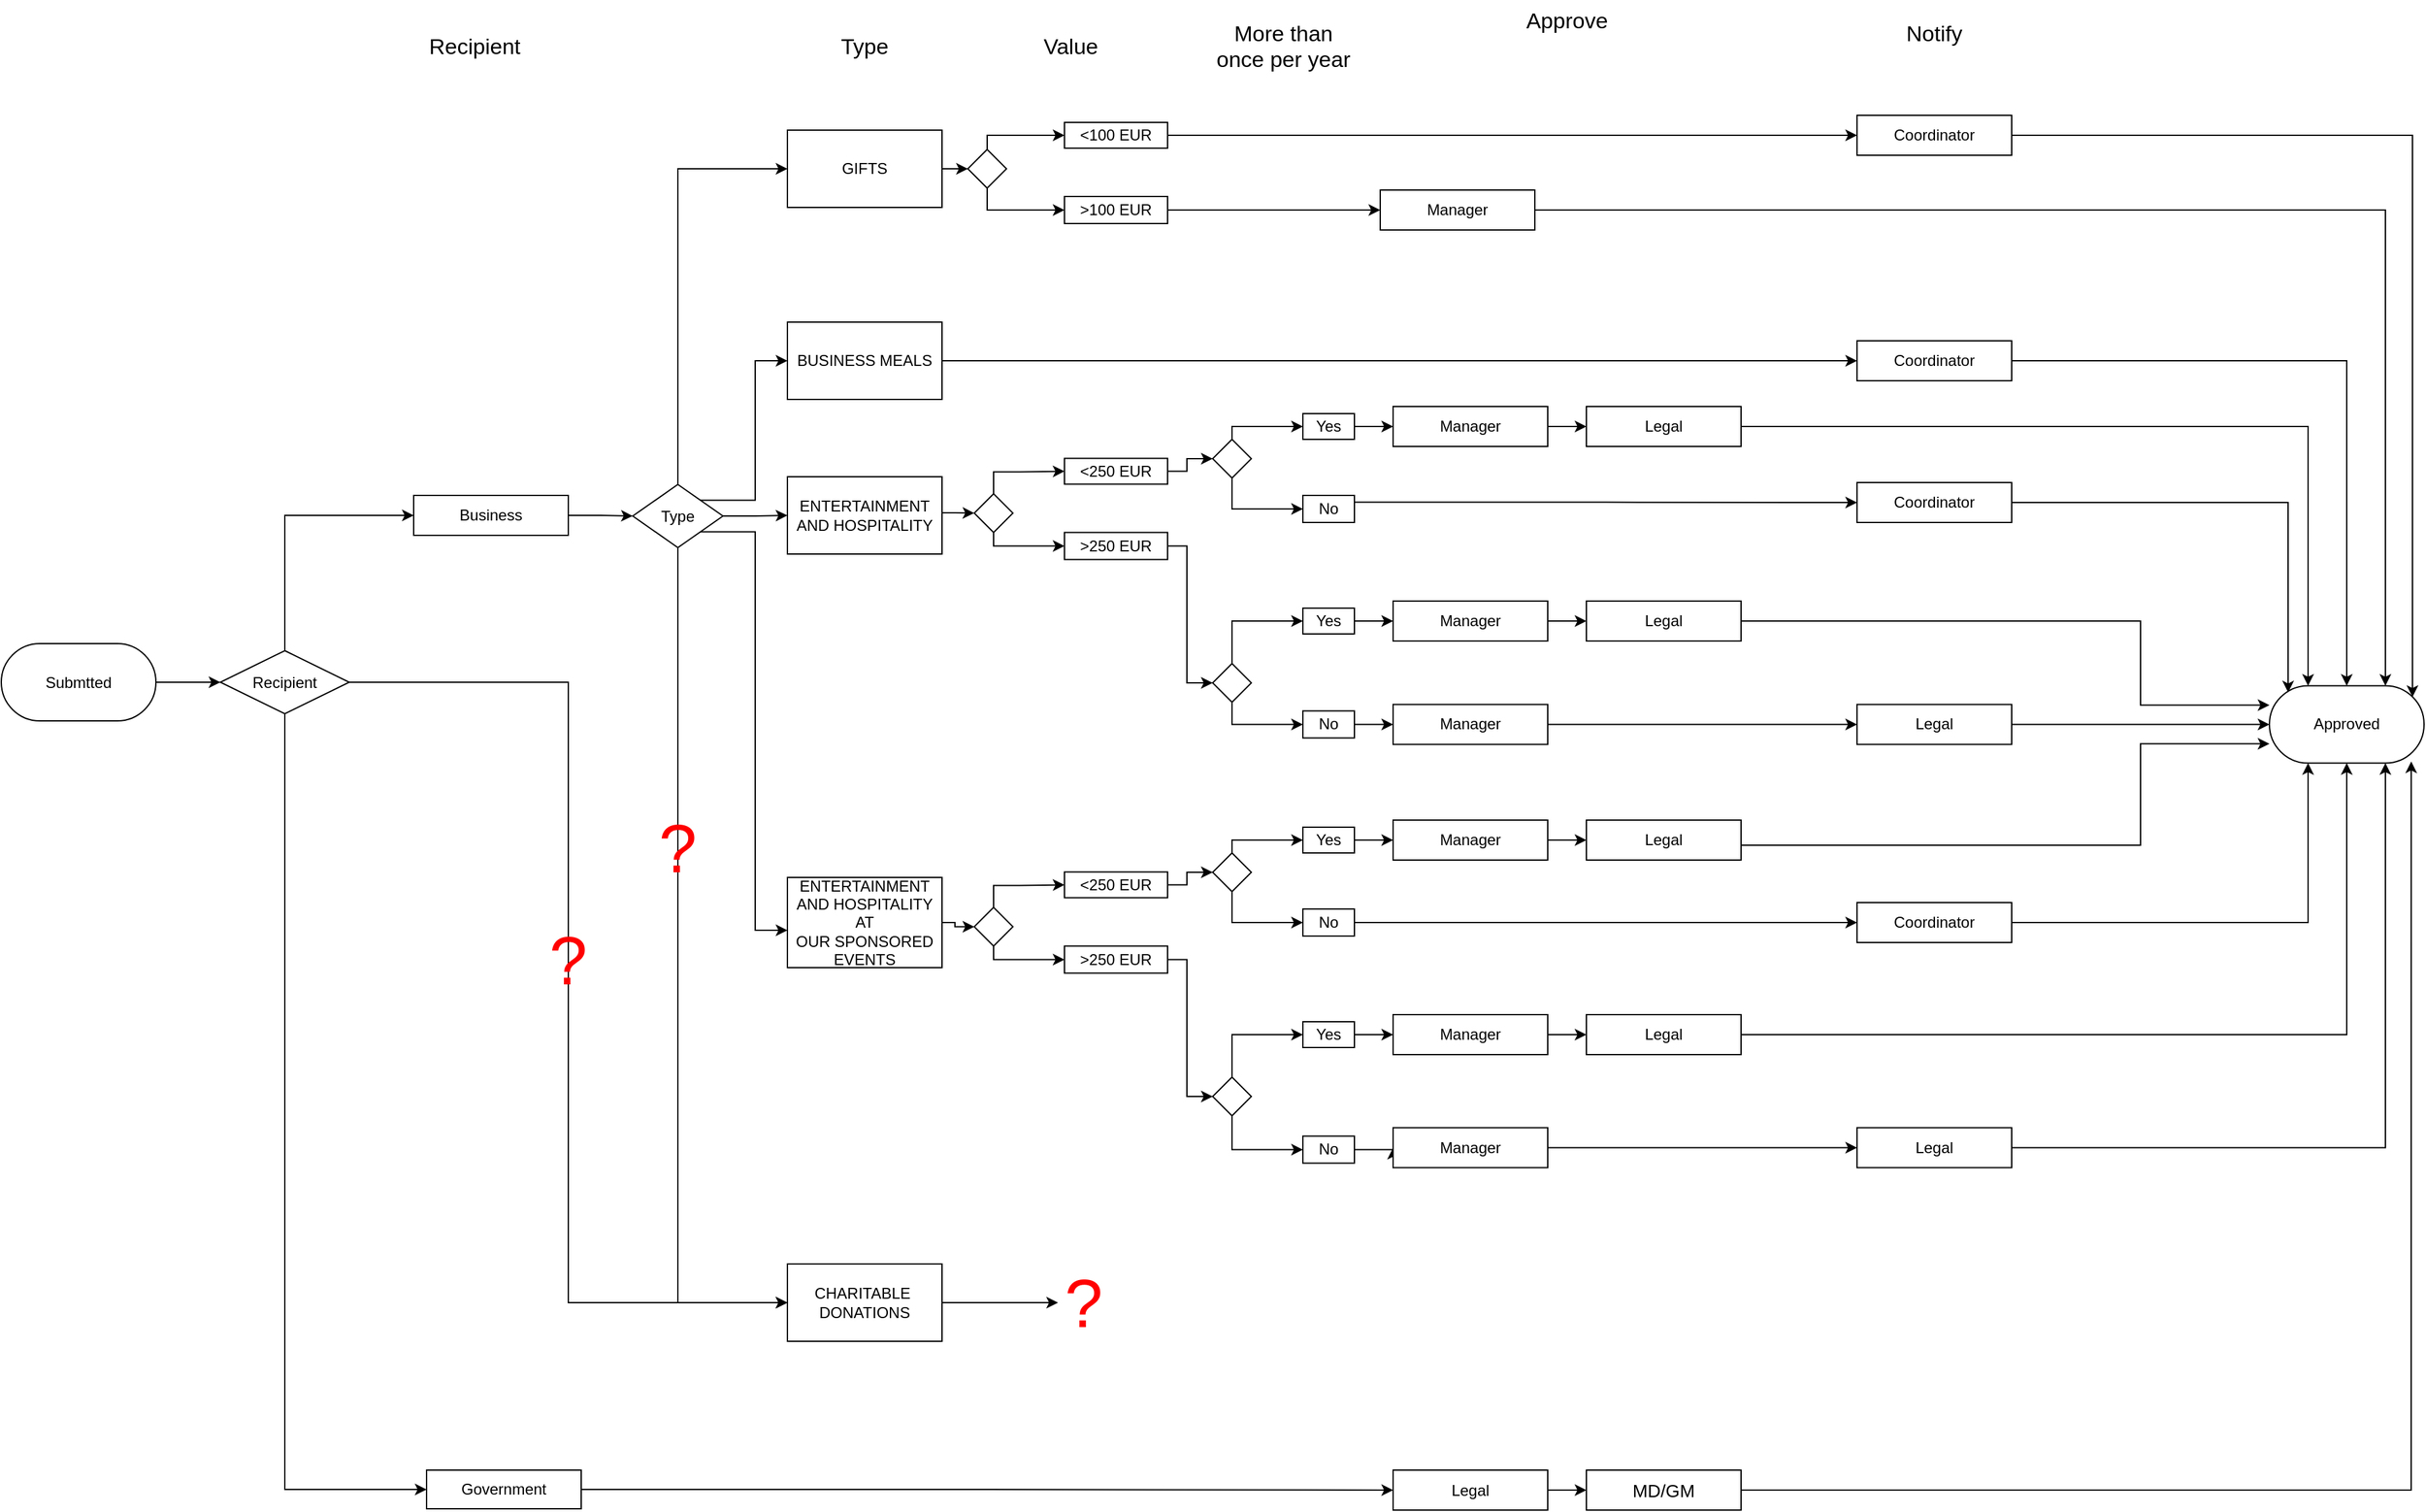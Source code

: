 <mxfile version="15.0.4" type="github">
  <diagram id="Gzh1vEXdIfz71GAEQ342" name="Page-1">
    <mxGraphModel dx="7076" dy="4024" grid="1" gridSize="10" guides="1" tooltips="1" connect="1" arrows="1" fold="1" page="1" pageScale="1" pageWidth="2336" pageHeight="1654" math="0" shadow="0">
      <root>
        <mxCell id="0" />
        <mxCell id="1" parent="0" />
        <mxCell id="9Nk0hv0ekXMGAtVD4ZqK-1" style="edgeStyle=orthogonalEdgeStyle;rounded=0;orthogonalLoop=1;jettySize=auto;html=1;exitX=1;exitY=0.5;exitDx=0;exitDy=0;fontSize=53;fontColor=#FF0000;" edge="1" parent="1" source="c1VsCLN2mkpz4TLPh9um-1" target="UjUhAZu07TOuGVpuegit-26">
          <mxGeometry relative="1" as="geometry" />
        </mxCell>
        <mxCell id="c1VsCLN2mkpz4TLPh9um-1" value="Submtted" style="rounded=1;whiteSpace=wrap;html=1;arcSize=50;" parent="1" vertex="1">
          <mxGeometry x="-2108" y="-913.5" width="120" height="60" as="geometry" />
        </mxCell>
        <mxCell id="UjUhAZu07TOuGVpuegit-44" style="edgeStyle=orthogonalEdgeStyle;rounded=0;orthogonalLoop=1;jettySize=auto;html=1;exitX=1;exitY=0.5;exitDx=0;exitDy=0;entryX=0;entryY=0.5;entryDx=0;entryDy=0;fontSize=17;" parent="1" source="c1VsCLN2mkpz4TLPh9um-2" target="UjUhAZu07TOuGVpuegit-1" edge="1">
          <mxGeometry relative="1" as="geometry" />
        </mxCell>
        <mxCell id="UjUhAZu07TOuGVpuegit-45" style="edgeStyle=orthogonalEdgeStyle;rounded=0;orthogonalLoop=1;jettySize=auto;html=1;exitX=0.5;exitY=0;exitDx=0;exitDy=0;entryX=0;entryY=0.5;entryDx=0;entryDy=0;fontSize=17;" parent="1" source="c1VsCLN2mkpz4TLPh9um-2" target="c1VsCLN2mkpz4TLPh9um-4" edge="1">
          <mxGeometry relative="1" as="geometry">
            <Array as="points">
              <mxPoint x="-1583" y="-1282" />
            </Array>
          </mxGeometry>
        </mxCell>
        <mxCell id="UjUhAZu07TOuGVpuegit-47" style="edgeStyle=orthogonalEdgeStyle;rounded=0;orthogonalLoop=1;jettySize=auto;html=1;exitX=1;exitY=0;exitDx=0;exitDy=0;entryX=0;entryY=0.5;entryDx=0;entryDy=0;fontSize=17;" parent="1" source="c1VsCLN2mkpz4TLPh9um-2" target="c1VsCLN2mkpz4TLPh9um-5" edge="1">
          <mxGeometry relative="1" as="geometry" />
        </mxCell>
        <mxCell id="UjUhAZu07TOuGVpuegit-48" style="edgeStyle=orthogonalEdgeStyle;rounded=0;orthogonalLoop=1;jettySize=auto;html=1;exitX=1;exitY=1;exitDx=0;exitDy=0;entryX=0;entryY=0.586;entryDx=0;entryDy=0;entryPerimeter=0;fontSize=17;" parent="1" source="c1VsCLN2mkpz4TLPh9um-2" target="UjUhAZu07TOuGVpuegit-2" edge="1">
          <mxGeometry relative="1" as="geometry" />
        </mxCell>
        <mxCell id="UjUhAZu07TOuGVpuegit-49" style="edgeStyle=orthogonalEdgeStyle;rounded=0;orthogonalLoop=1;jettySize=auto;html=1;exitX=0.5;exitY=1;exitDx=0;exitDy=0;entryX=0;entryY=0.5;entryDx=0;entryDy=0;fontSize=17;" parent="1" source="c1VsCLN2mkpz4TLPh9um-2" target="UjUhAZu07TOuGVpuegit-3" edge="1">
          <mxGeometry relative="1" as="geometry" />
        </mxCell>
        <mxCell id="c1VsCLN2mkpz4TLPh9um-2" value="Type" style="rhombus;whiteSpace=wrap;html=1;" parent="1" vertex="1">
          <mxGeometry x="-1618" y="-1037" width="70" height="49" as="geometry" />
        </mxCell>
        <mxCell id="UjUhAZu07TOuGVpuegit-135" style="edgeStyle=orthogonalEdgeStyle;rounded=0;orthogonalLoop=1;jettySize=auto;html=1;exitX=1;exitY=0.5;exitDx=0;exitDy=0;entryX=0;entryY=0.5;entryDx=0;entryDy=0;fontSize=53;fontColor=#FF0000;" parent="1" source="c1VsCLN2mkpz4TLPh9um-4" target="UjUhAZu07TOuGVpuegit-15" edge="1">
          <mxGeometry relative="1" as="geometry" />
        </mxCell>
        <mxCell id="c1VsCLN2mkpz4TLPh9um-4" value="GIFTS" style="rounded=0;whiteSpace=wrap;html=1;" parent="1" vertex="1">
          <mxGeometry x="-1498" y="-1312" width="120" height="60" as="geometry" />
        </mxCell>
        <mxCell id="UjUhAZu07TOuGVpuegit-33" style="edgeStyle=orthogonalEdgeStyle;rounded=0;orthogonalLoop=1;jettySize=auto;html=1;exitX=1;exitY=0.5;exitDx=0;exitDy=0;fontSize=12;entryX=0.5;entryY=0;entryDx=0;entryDy=0;startArrow=none;" parent="1" source="9Nk0hv0ekXMGAtVD4ZqK-14" target="UjUhAZu07TOuGVpuegit-24" edge="1">
          <mxGeometry relative="1" as="geometry">
            <mxPoint x="-768" y="-1072" as="targetPoint" />
          </mxGeometry>
        </mxCell>
        <mxCell id="c1VsCLN2mkpz4TLPh9um-5" value="BUSINESS MEALS" style="rounded=0;whiteSpace=wrap;html=1;" parent="1" vertex="1">
          <mxGeometry x="-1498" y="-1163" width="120" height="60" as="geometry" />
        </mxCell>
        <mxCell id="UjUhAZu07TOuGVpuegit-133" style="edgeStyle=orthogonalEdgeStyle;rounded=0;orthogonalLoop=1;jettySize=auto;html=1;exitX=1;exitY=0.5;exitDx=0;exitDy=0;entryX=0;entryY=0.5;entryDx=0;entryDy=0;fontSize=53;fontColor=#FF0000;" parent="1" source="UjUhAZu07TOuGVpuegit-1" target="UjUhAZu07TOuGVpuegit-40" edge="1">
          <mxGeometry relative="1" as="geometry">
            <Array as="points">
              <mxPoint x="-1378" y="-1015" />
              <mxPoint x="-1368" y="-1015" />
            </Array>
          </mxGeometry>
        </mxCell>
        <mxCell id="UjUhAZu07TOuGVpuegit-1" value="ENTERTAINMENT AND HOSPITALITY" style="rounded=0;whiteSpace=wrap;html=1;" parent="1" vertex="1">
          <mxGeometry x="-1498" y="-1043" width="120" height="60" as="geometry" />
        </mxCell>
        <mxCell id="UjUhAZu07TOuGVpuegit-134" style="edgeStyle=orthogonalEdgeStyle;rounded=0;orthogonalLoop=1;jettySize=auto;html=1;exitX=1;exitY=0.5;exitDx=0;exitDy=0;fontSize=53;fontColor=#FF0000;entryX=0;entryY=0.5;entryDx=0;entryDy=0;" parent="1" source="UjUhAZu07TOuGVpuegit-2" target="UjUhAZu07TOuGVpuegit-91" edge="1">
          <mxGeometry relative="1" as="geometry">
            <mxPoint x="-1358" y="-696.765" as="targetPoint" />
            <Array as="points">
              <mxPoint x="-1368" y="-697" />
              <mxPoint x="-1368" y="-694" />
            </Array>
          </mxGeometry>
        </mxCell>
        <mxCell id="UjUhAZu07TOuGVpuegit-2" value="ENTERTAINMENT AND HOSPITALITY AT&lt;br&gt;OUR SPONSORED EVENTS" style="rounded=0;whiteSpace=wrap;html=1;" parent="1" vertex="1">
          <mxGeometry x="-1498" y="-732" width="120" height="70" as="geometry" />
        </mxCell>
        <mxCell id="9Nk0hv0ekXMGAtVD4ZqK-16" style="edgeStyle=orthogonalEdgeStyle;rounded=0;orthogonalLoop=1;jettySize=auto;html=1;exitX=1;exitY=0.5;exitDx=0;exitDy=0;fontSize=53;fontColor=#FF0000;" edge="1" parent="1" source="UjUhAZu07TOuGVpuegit-3" target="9Nk0hv0ekXMGAtVD4ZqK-17">
          <mxGeometry relative="1" as="geometry">
            <mxPoint x="-1268.0" y="-402" as="targetPoint" />
          </mxGeometry>
        </mxCell>
        <mxCell id="UjUhAZu07TOuGVpuegit-3" value="&lt;div&gt;&lt;span style=&quot;white-space: pre&quot;&gt;CHARITABLE &lt;/span&gt;&lt;/div&gt;&lt;div&gt;&lt;span style=&quot;white-space: pre&quot;&gt;DONATIONS&lt;/span&gt;&lt;/div&gt;" style="rounded=0;html=1;whiteSpace=wrap;" parent="1" vertex="1">
          <mxGeometry x="-1498" y="-432" width="120" height="60" as="geometry" />
        </mxCell>
        <mxCell id="UjUhAZu07TOuGVpuegit-4" value="Type" style="text;html=1;strokeColor=none;fillColor=none;align=center;verticalAlign=top;whiteSpace=wrap;rounded=0;fontSize=17;horizontal=1;" parent="1" vertex="1">
          <mxGeometry x="-1458" y="-1393" width="40" height="20" as="geometry" />
        </mxCell>
        <mxCell id="UjUhAZu07TOuGVpuegit-5" value="Value" style="text;html=1;strokeColor=none;fillColor=none;align=center;verticalAlign=top;whiteSpace=wrap;rounded=0;fontSize=17;horizontal=1;" parent="1" vertex="1">
          <mxGeometry x="-1298" y="-1393" width="40" height="20" as="geometry" />
        </mxCell>
        <mxCell id="UjUhAZu07TOuGVpuegit-6" value="More than once per year" style="text;html=1;strokeColor=none;fillColor=none;align=center;verticalAlign=top;whiteSpace=wrap;rounded=0;fontSize=17;horizontal=1;" parent="1" vertex="1">
          <mxGeometry x="-1168" y="-1403" width="110" height="40" as="geometry" />
        </mxCell>
        <mxCell id="UjUhAZu07TOuGVpuegit-8" value="Recipient" style="text;whiteSpace=wrap;html=1;fontSize=17;" parent="1" vertex="1">
          <mxGeometry x="-1778" y="-1393" width="140" height="40" as="geometry" />
        </mxCell>
        <mxCell id="UjUhAZu07TOuGVpuegit-12" value="&lt;div&gt;Approve&lt;/div&gt;&lt;div&gt;&lt;br&gt;&lt;/div&gt;" style="text;html=1;strokeColor=none;fillColor=none;align=center;verticalAlign=top;whiteSpace=wrap;rounded=0;fontSize=17;horizontal=1;" parent="1" vertex="1">
          <mxGeometry x="-948" y="-1413" width="110" height="40" as="geometry" />
        </mxCell>
        <mxCell id="9Nk0hv0ekXMGAtVD4ZqK-7" style="edgeStyle=orthogonalEdgeStyle;rounded=0;orthogonalLoop=1;jettySize=auto;html=1;exitX=1;exitY=0.5;exitDx=0;exitDy=0;entryX=0;entryY=0.5;entryDx=0;entryDy=0;fontSize=53;fontColor=#FF0000;" edge="1" parent="1" source="UjUhAZu07TOuGVpuegit-13" target="9Nk0hv0ekXMGAtVD4ZqK-5">
          <mxGeometry relative="1" as="geometry" />
        </mxCell>
        <mxCell id="UjUhAZu07TOuGVpuegit-13" value="&lt;font style=&quot;font-size: 12px;&quot;&gt;Government&lt;/font&gt;" style="rounded=0;whiteSpace=wrap;html=1;fontSize=12;" parent="1" vertex="1">
          <mxGeometry x="-1778" y="-272" width="120" height="30" as="geometry" />
        </mxCell>
        <mxCell id="UjUhAZu07TOuGVpuegit-43" style="edgeStyle=orthogonalEdgeStyle;rounded=0;orthogonalLoop=1;jettySize=auto;html=1;exitX=1;exitY=0.5;exitDx=0;exitDy=0;entryX=0;entryY=0.5;entryDx=0;entryDy=0;fontSize=17;" parent="1" source="UjUhAZu07TOuGVpuegit-14" target="c1VsCLN2mkpz4TLPh9um-2" edge="1">
          <mxGeometry relative="1" as="geometry" />
        </mxCell>
        <mxCell id="UjUhAZu07TOuGVpuegit-14" value="Business" style="rounded=0;whiteSpace=wrap;html=1;fontSize=12;" parent="1" vertex="1">
          <mxGeometry x="-1788" y="-1028.5" width="120" height="31" as="geometry" />
        </mxCell>
        <mxCell id="UjUhAZu07TOuGVpuegit-22" style="edgeStyle=orthogonalEdgeStyle;rounded=0;orthogonalLoop=1;jettySize=auto;html=1;exitX=0.5;exitY=0;exitDx=0;exitDy=0;entryX=0;entryY=0.5;entryDx=0;entryDy=0;fontSize=12;" parent="1" source="UjUhAZu07TOuGVpuegit-15" target="UjUhAZu07TOuGVpuegit-16" edge="1">
          <mxGeometry relative="1" as="geometry">
            <Array as="points">
              <mxPoint x="-1343" y="-1308" />
            </Array>
          </mxGeometry>
        </mxCell>
        <mxCell id="UjUhAZu07TOuGVpuegit-23" style="edgeStyle=orthogonalEdgeStyle;rounded=0;orthogonalLoop=1;jettySize=auto;html=1;exitX=0.5;exitY=1;exitDx=0;exitDy=0;entryX=0;entryY=0.5;entryDx=0;entryDy=0;fontSize=12;" parent="1" source="UjUhAZu07TOuGVpuegit-15" target="UjUhAZu07TOuGVpuegit-17" edge="1">
          <mxGeometry relative="1" as="geometry">
            <Array as="points">
              <mxPoint x="-1343" y="-1250" />
            </Array>
          </mxGeometry>
        </mxCell>
        <mxCell id="UjUhAZu07TOuGVpuegit-15" value="" style="rhombus;whiteSpace=wrap;html=1;fontSize=17;" parent="1" vertex="1">
          <mxGeometry x="-1358" y="-1297" width="30" height="30" as="geometry" />
        </mxCell>
        <mxCell id="UjUhAZu07TOuGVpuegit-138" style="edgeStyle=orthogonalEdgeStyle;rounded=0;orthogonalLoop=1;jettySize=auto;html=1;exitX=1;exitY=0.5;exitDx=0;exitDy=0;entryX=0;entryY=0.5;entryDx=0;entryDy=0;fontSize=53;fontColor=#FF0000;" parent="1" source="UjUhAZu07TOuGVpuegit-16" target="9Nk0hv0ekXMGAtVD4ZqK-9" edge="1">
          <mxGeometry relative="1" as="geometry">
            <mxPoint x="-859" y="-1313" as="targetPoint" />
          </mxGeometry>
        </mxCell>
        <mxCell id="UjUhAZu07TOuGVpuegit-16" value="&amp;lt;100 EUR" style="rounded=0;whiteSpace=wrap;html=1;fontSize=12;" parent="1" vertex="1">
          <mxGeometry x="-1283" y="-1318" width="80" height="20" as="geometry" />
        </mxCell>
        <mxCell id="UjUhAZu07TOuGVpuegit-36" style="edgeStyle=orthogonalEdgeStyle;rounded=0;orthogonalLoop=1;jettySize=auto;html=1;exitX=1;exitY=0.5;exitDx=0;exitDy=0;entryX=0;entryY=0.5;entryDx=0;entryDy=0;fontSize=17;" parent="1" source="UjUhAZu07TOuGVpuegit-17" target="UjUhAZu07TOuGVpuegit-34" edge="1">
          <mxGeometry relative="1" as="geometry" />
        </mxCell>
        <mxCell id="UjUhAZu07TOuGVpuegit-17" value="&amp;gt;100 EUR" style="rounded=0;whiteSpace=wrap;html=1;fontSize=12;" parent="1" vertex="1">
          <mxGeometry x="-1283" y="-1260.5" width="80" height="21" as="geometry" />
        </mxCell>
        <mxCell id="UjUhAZu07TOuGVpuegit-24" value="Approved" style="rounded=1;whiteSpace=wrap;html=1;fontSize=12;arcSize=50;" parent="1" vertex="1">
          <mxGeometry x="-348" y="-880.75" width="120" height="60" as="geometry" />
        </mxCell>
        <mxCell id="9Nk0hv0ekXMGAtVD4ZqK-2" style="edgeStyle=orthogonalEdgeStyle;rounded=0;orthogonalLoop=1;jettySize=auto;html=1;exitX=0.5;exitY=0;exitDx=0;exitDy=0;entryX=0;entryY=0.5;entryDx=0;entryDy=0;fontSize=53;fontColor=#FF0000;" edge="1" parent="1" source="UjUhAZu07TOuGVpuegit-26" target="UjUhAZu07TOuGVpuegit-14">
          <mxGeometry relative="1" as="geometry" />
        </mxCell>
        <mxCell id="9Nk0hv0ekXMGAtVD4ZqK-3" style="edgeStyle=orthogonalEdgeStyle;rounded=0;orthogonalLoop=1;jettySize=auto;html=1;exitX=0.5;exitY=1;exitDx=0;exitDy=0;entryX=0;entryY=0.5;entryDx=0;entryDy=0;fontSize=53;fontColor=#FF0000;" edge="1" parent="1" source="UjUhAZu07TOuGVpuegit-26" target="UjUhAZu07TOuGVpuegit-13">
          <mxGeometry relative="1" as="geometry" />
        </mxCell>
        <mxCell id="9Nk0hv0ekXMGAtVD4ZqK-20" style="edgeStyle=orthogonalEdgeStyle;rounded=0;orthogonalLoop=1;jettySize=auto;html=1;exitX=1;exitY=0.5;exitDx=0;exitDy=0;entryX=0;entryY=0.5;entryDx=0;entryDy=0;fontSize=53;fontColor=#FF0000;endArrow=classic;endFill=1;" edge="1" parent="1" source="UjUhAZu07TOuGVpuegit-26" target="UjUhAZu07TOuGVpuegit-3">
          <mxGeometry relative="1" as="geometry" />
        </mxCell>
        <mxCell id="UjUhAZu07TOuGVpuegit-26" value="Recipient" style="rhombus;whiteSpace=wrap;html=1;" parent="1" vertex="1">
          <mxGeometry x="-1938" y="-908" width="100" height="49" as="geometry" />
        </mxCell>
        <mxCell id="UjUhAZu07TOuGVpuegit-37" style="edgeStyle=orthogonalEdgeStyle;rounded=0;orthogonalLoop=1;jettySize=auto;html=1;exitX=1;exitY=0.5;exitDx=0;exitDy=0;entryX=0.75;entryY=0;entryDx=0;entryDy=0;fontSize=17;" parent="1" source="UjUhAZu07TOuGVpuegit-34" target="UjUhAZu07TOuGVpuegit-24" edge="1">
          <mxGeometry relative="1" as="geometry" />
        </mxCell>
        <mxCell id="UjUhAZu07TOuGVpuegit-34" value="Manager" style="rounded=0;whiteSpace=wrap;html=1;fontSize=12;" parent="1" vertex="1">
          <mxGeometry x="-1038" y="-1265.5" width="120" height="31" as="geometry" />
        </mxCell>
        <mxCell id="UjUhAZu07TOuGVpuegit-35" value="Notify" style="text;html=1;strokeColor=none;fillColor=none;align=center;verticalAlign=top;whiteSpace=wrap;rounded=0;fontSize=17;horizontal=1;" parent="1" vertex="1">
          <mxGeometry x="-663" y="-1403" width="110" height="40" as="geometry" />
        </mxCell>
        <mxCell id="UjUhAZu07TOuGVpuegit-38" style="edgeStyle=orthogonalEdgeStyle;rounded=0;orthogonalLoop=1;jettySize=auto;html=1;exitX=0.5;exitY=0;exitDx=0;exitDy=0;entryX=0;entryY=0.5;entryDx=0;entryDy=0;fontSize=12;" parent="1" source="UjUhAZu07TOuGVpuegit-40" target="UjUhAZu07TOuGVpuegit-41" edge="1">
          <mxGeometry relative="1" as="geometry">
            <Array as="points">
              <mxPoint x="-1318" y="-1046.75" />
              <mxPoint x="-1283" y="-1046.75" />
            </Array>
          </mxGeometry>
        </mxCell>
        <mxCell id="UjUhAZu07TOuGVpuegit-39" style="edgeStyle=orthogonalEdgeStyle;rounded=0;orthogonalLoop=1;jettySize=auto;html=1;exitX=0.5;exitY=1;exitDx=0;exitDy=0;entryX=0;entryY=0.5;entryDx=0;entryDy=0;fontSize=12;" parent="1" source="UjUhAZu07TOuGVpuegit-40" target="UjUhAZu07TOuGVpuegit-42" edge="1">
          <mxGeometry relative="1" as="geometry">
            <Array as="points">
              <mxPoint x="-1338" y="-989.75" />
            </Array>
          </mxGeometry>
        </mxCell>
        <mxCell id="UjUhAZu07TOuGVpuegit-40" value="" style="rhombus;whiteSpace=wrap;html=1;fontSize=17;" parent="1" vertex="1">
          <mxGeometry x="-1353" y="-1029.75" width="30" height="30" as="geometry" />
        </mxCell>
        <mxCell id="UjUhAZu07TOuGVpuegit-87" style="edgeStyle=orthogonalEdgeStyle;rounded=0;orthogonalLoop=1;jettySize=auto;html=1;exitX=1;exitY=0.5;exitDx=0;exitDy=0;entryX=0;entryY=0.5;entryDx=0;entryDy=0;fontSize=17;" parent="1" source="UjUhAZu07TOuGVpuegit-41" target="UjUhAZu07TOuGVpuegit-66" edge="1">
          <mxGeometry relative="1" as="geometry">
            <Array as="points">
              <mxPoint x="-1188" y="-1047" />
              <mxPoint x="-1188" y="-1057" />
            </Array>
          </mxGeometry>
        </mxCell>
        <mxCell id="UjUhAZu07TOuGVpuegit-41" value="&amp;lt;250 EUR" style="rounded=0;whiteSpace=wrap;html=1;fontSize=12;" parent="1" vertex="1">
          <mxGeometry x="-1283" y="-1057.25" width="80" height="20" as="geometry" />
        </mxCell>
        <mxCell id="UjUhAZu07TOuGVpuegit-88" style="edgeStyle=orthogonalEdgeStyle;rounded=0;orthogonalLoop=1;jettySize=auto;html=1;exitX=1;exitY=0.5;exitDx=0;exitDy=0;entryX=0;entryY=0.5;entryDx=0;entryDy=0;fontSize=17;" parent="1" source="UjUhAZu07TOuGVpuegit-42" target="UjUhAZu07TOuGVpuegit-52" edge="1">
          <mxGeometry relative="1" as="geometry">
            <Array as="points">
              <mxPoint x="-1188" y="-989" />
              <mxPoint x="-1188" y="-883" />
            </Array>
          </mxGeometry>
        </mxCell>
        <mxCell id="UjUhAZu07TOuGVpuegit-42" value="&amp;gt;250 EUR" style="rounded=0;whiteSpace=wrap;html=1;fontSize=12;" parent="1" vertex="1">
          <mxGeometry x="-1283" y="-999.75" width="80" height="21" as="geometry" />
        </mxCell>
        <mxCell id="UjUhAZu07TOuGVpuegit-50" style="edgeStyle=orthogonalEdgeStyle;rounded=0;orthogonalLoop=1;jettySize=auto;html=1;exitX=0.5;exitY=0;exitDx=0;exitDy=0;entryX=0;entryY=0.5;entryDx=0;entryDy=0;fontSize=12;" parent="1" source="UjUhAZu07TOuGVpuegit-52" target="UjUhAZu07TOuGVpuegit-53" edge="1">
          <mxGeometry relative="1" as="geometry">
            <Array as="points">
              <mxPoint x="-1153" y="-931" />
            </Array>
          </mxGeometry>
        </mxCell>
        <mxCell id="UjUhAZu07TOuGVpuegit-51" style="edgeStyle=orthogonalEdgeStyle;rounded=0;orthogonalLoop=1;jettySize=auto;html=1;exitX=0.5;exitY=1;exitDx=0;exitDy=0;entryX=0;entryY=0.5;entryDx=0;entryDy=0;fontSize=12;" parent="1" source="UjUhAZu07TOuGVpuegit-52" target="UjUhAZu07TOuGVpuegit-54" edge="1">
          <mxGeometry relative="1" as="geometry">
            <Array as="points">
              <mxPoint x="-1153" y="-851" />
            </Array>
          </mxGeometry>
        </mxCell>
        <mxCell id="UjUhAZu07TOuGVpuegit-52" value="" style="rhombus;whiteSpace=wrap;html=1;fontSize=17;" parent="1" vertex="1">
          <mxGeometry x="-1168" y="-898" width="30" height="30" as="geometry" />
        </mxCell>
        <mxCell id="UjUhAZu07TOuGVpuegit-59" style="edgeStyle=orthogonalEdgeStyle;rounded=0;orthogonalLoop=1;jettySize=auto;html=1;exitX=1;exitY=0.5;exitDx=0;exitDy=0;fontSize=17;entryX=0;entryY=0.5;entryDx=0;entryDy=0;" parent="1" source="UjUhAZu07TOuGVpuegit-53" target="UjUhAZu07TOuGVpuegit-58" edge="1">
          <mxGeometry relative="1" as="geometry">
            <Array as="points">
              <mxPoint x="-1038" y="-931" />
              <mxPoint x="-1038" y="-931" />
            </Array>
          </mxGeometry>
        </mxCell>
        <mxCell id="UjUhAZu07TOuGVpuegit-53" value="Yes" style="rounded=0;whiteSpace=wrap;html=1;fontSize=12;" parent="1" vertex="1">
          <mxGeometry x="-1098" y="-941" width="40" height="20" as="geometry" />
        </mxCell>
        <mxCell id="UjUhAZu07TOuGVpuegit-62" style="edgeStyle=orthogonalEdgeStyle;rounded=0;orthogonalLoop=1;jettySize=auto;html=1;exitX=1;exitY=0.5;exitDx=0;exitDy=0;entryX=0;entryY=0.5;entryDx=0;entryDy=0;fontSize=17;" parent="1" source="UjUhAZu07TOuGVpuegit-54" target="UjUhAZu07TOuGVpuegit-56" edge="1">
          <mxGeometry relative="1" as="geometry" />
        </mxCell>
        <mxCell id="UjUhAZu07TOuGVpuegit-54" value="No" style="rounded=0;whiteSpace=wrap;html=1;fontSize=12;" parent="1" vertex="1">
          <mxGeometry x="-1098" y="-861.25" width="40" height="21" as="geometry" />
        </mxCell>
        <mxCell id="UjUhAZu07TOuGVpuegit-84" style="edgeStyle=orthogonalEdgeStyle;rounded=0;orthogonalLoop=1;jettySize=auto;html=1;exitX=1;exitY=0.5;exitDx=0;exitDy=0;fontSize=17;entryX=0;entryY=0.25;entryDx=0;entryDy=0;" parent="1" source="UjUhAZu07TOuGVpuegit-55" target="UjUhAZu07TOuGVpuegit-24" edge="1">
          <mxGeometry relative="1" as="geometry">
            <mxPoint x="-548" y="-882" as="targetPoint" />
            <Array as="points">
              <mxPoint x="-448" y="-931" />
              <mxPoint x="-448" y="-866" />
            </Array>
          </mxGeometry>
        </mxCell>
        <mxCell id="UjUhAZu07TOuGVpuegit-55" value="Legal" style="rounded=0;whiteSpace=wrap;html=1;fontSize=12;" parent="1" vertex="1">
          <mxGeometry x="-878" y="-946.5" width="120" height="31" as="geometry" />
        </mxCell>
        <mxCell id="UjUhAZu07TOuGVpuegit-63" style="edgeStyle=orthogonalEdgeStyle;rounded=0;orthogonalLoop=1;jettySize=auto;html=1;exitX=1;exitY=0.5;exitDx=0;exitDy=0;fontSize=17;" parent="1" source="UjUhAZu07TOuGVpuegit-56" target="UjUhAZu07TOuGVpuegit-57" edge="1">
          <mxGeometry relative="1" as="geometry" />
        </mxCell>
        <mxCell id="UjUhAZu07TOuGVpuegit-56" value="Manager" style="rounded=0;whiteSpace=wrap;html=1;fontSize=12;" parent="1" vertex="1">
          <mxGeometry x="-1028" y="-866.25" width="120" height="31" as="geometry" />
        </mxCell>
        <mxCell id="UjUhAZu07TOuGVpuegit-86" style="edgeStyle=orthogonalEdgeStyle;rounded=0;orthogonalLoop=1;jettySize=auto;html=1;exitX=1;exitY=0.5;exitDx=0;exitDy=0;entryX=0;entryY=0.5;entryDx=0;entryDy=0;fontSize=17;" parent="1" source="UjUhAZu07TOuGVpuegit-57" target="UjUhAZu07TOuGVpuegit-24" edge="1">
          <mxGeometry relative="1" as="geometry" />
        </mxCell>
        <mxCell id="UjUhAZu07TOuGVpuegit-57" value="Legal" style="rounded=0;whiteSpace=wrap;html=1;fontSize=12;" parent="1" vertex="1">
          <mxGeometry x="-668" y="-866.25" width="120" height="31" as="geometry" />
        </mxCell>
        <mxCell id="UjUhAZu07TOuGVpuegit-129" style="edgeStyle=orthogonalEdgeStyle;rounded=0;orthogonalLoop=1;jettySize=auto;html=1;exitX=1;exitY=0.5;exitDx=0;exitDy=0;entryX=0;entryY=0.5;entryDx=0;entryDy=0;fontSize=17;" parent="1" source="UjUhAZu07TOuGVpuegit-58" target="UjUhAZu07TOuGVpuegit-55" edge="1">
          <mxGeometry relative="1" as="geometry" />
        </mxCell>
        <mxCell id="UjUhAZu07TOuGVpuegit-58" value="Manager" style="rounded=0;whiteSpace=wrap;html=1;fontSize=12;" parent="1" vertex="1">
          <mxGeometry x="-1028" y="-946.5" width="120" height="31" as="geometry" />
        </mxCell>
        <mxCell id="UjUhAZu07TOuGVpuegit-64" style="edgeStyle=orthogonalEdgeStyle;rounded=0;orthogonalLoop=1;jettySize=auto;html=1;exitX=0.5;exitY=0;exitDx=0;exitDy=0;entryX=0;entryY=0.5;entryDx=0;entryDy=0;fontSize=12;" parent="1" source="UjUhAZu07TOuGVpuegit-66" target="UjUhAZu07TOuGVpuegit-69" edge="1">
          <mxGeometry relative="1" as="geometry">
            <Array as="points">
              <mxPoint x="-1153" y="-1082" />
            </Array>
          </mxGeometry>
        </mxCell>
        <mxCell id="UjUhAZu07TOuGVpuegit-65" style="edgeStyle=orthogonalEdgeStyle;rounded=0;orthogonalLoop=1;jettySize=auto;html=1;exitX=0.5;exitY=1;exitDx=0;exitDy=0;entryX=0;entryY=0.5;entryDx=0;entryDy=0;fontSize=12;" parent="1" source="UjUhAZu07TOuGVpuegit-66" target="UjUhAZu07TOuGVpuegit-71" edge="1">
          <mxGeometry relative="1" as="geometry">
            <Array as="points">
              <mxPoint x="-1153" y="-1018" />
            </Array>
          </mxGeometry>
        </mxCell>
        <mxCell id="UjUhAZu07TOuGVpuegit-66" value="" style="rhombus;whiteSpace=wrap;html=1;fontSize=17;" parent="1" vertex="1">
          <mxGeometry x="-1168" y="-1072" width="30" height="30" as="geometry" />
        </mxCell>
        <mxCell id="UjUhAZu07TOuGVpuegit-67" style="edgeStyle=orthogonalEdgeStyle;rounded=0;orthogonalLoop=1;jettySize=auto;html=1;exitX=1;exitY=0.5;exitDx=0;exitDy=0;fontSize=17;entryX=0;entryY=0.5;entryDx=0;entryDy=0;" parent="1" source="UjUhAZu07TOuGVpuegit-69" target="UjUhAZu07TOuGVpuegit-76" edge="1">
          <mxGeometry relative="1" as="geometry">
            <Array as="points">
              <mxPoint x="-1038" y="-1082" />
              <mxPoint x="-1038" y="-1082" />
            </Array>
          </mxGeometry>
        </mxCell>
        <mxCell id="UjUhAZu07TOuGVpuegit-69" value="Yes" style="rounded=0;whiteSpace=wrap;html=1;fontSize=12;" parent="1" vertex="1">
          <mxGeometry x="-1098" y="-1092" width="40" height="20" as="geometry" />
        </mxCell>
        <mxCell id="UjUhAZu07TOuGVpuegit-130" style="edgeStyle=orthogonalEdgeStyle;rounded=0;orthogonalLoop=1;jettySize=auto;html=1;exitX=1;exitY=0.25;exitDx=0;exitDy=0;fontSize=17;entryX=0;entryY=0.5;entryDx=0;entryDy=0;" parent="1" source="UjUhAZu07TOuGVpuegit-71" target="9Nk0hv0ekXMGAtVD4ZqK-10" edge="1">
          <mxGeometry relative="1" as="geometry">
            <mxPoint x="-798" y="-1023" as="targetPoint" />
          </mxGeometry>
        </mxCell>
        <mxCell id="UjUhAZu07TOuGVpuegit-71" value="No" style="rounded=0;whiteSpace=wrap;html=1;fontSize=12;" parent="1" vertex="1">
          <mxGeometry x="-1098" y="-1028.5" width="40" height="21" as="geometry" />
        </mxCell>
        <mxCell id="UjUhAZu07TOuGVpuegit-80" style="edgeStyle=orthogonalEdgeStyle;rounded=0;orthogonalLoop=1;jettySize=auto;html=1;exitX=1;exitY=0.5;exitDx=0;exitDy=0;fontSize=17;entryX=0.25;entryY=0;entryDx=0;entryDy=0;" parent="1" source="UjUhAZu07TOuGVpuegit-72" edge="1" target="UjUhAZu07TOuGVpuegit-24">
          <mxGeometry relative="1" as="geometry">
            <mxPoint x="-318" y="-952" as="targetPoint" />
          </mxGeometry>
        </mxCell>
        <mxCell id="UjUhAZu07TOuGVpuegit-72" value="Legal" style="rounded=0;whiteSpace=wrap;html=1;fontSize=12;" parent="1" vertex="1">
          <mxGeometry x="-878" y="-1097.5" width="120" height="31" as="geometry" />
        </mxCell>
        <mxCell id="UjUhAZu07TOuGVpuegit-79" style="edgeStyle=orthogonalEdgeStyle;rounded=0;orthogonalLoop=1;jettySize=auto;html=1;exitX=1;exitY=0.5;exitDx=0;exitDy=0;entryX=0;entryY=0.5;entryDx=0;entryDy=0;fontSize=17;" parent="1" source="UjUhAZu07TOuGVpuegit-76" target="UjUhAZu07TOuGVpuegit-72" edge="1">
          <mxGeometry relative="1" as="geometry">
            <mxPoint x="-547" y="-1084.514" as="targetPoint" />
          </mxGeometry>
        </mxCell>
        <mxCell id="UjUhAZu07TOuGVpuegit-76" value="Manager" style="rounded=0;whiteSpace=wrap;html=1;fontSize=12;" parent="1" vertex="1">
          <mxGeometry x="-1028" y="-1097.5" width="120" height="31" as="geometry" />
        </mxCell>
        <mxCell id="UjUhAZu07TOuGVpuegit-89" style="edgeStyle=orthogonalEdgeStyle;rounded=0;orthogonalLoop=1;jettySize=auto;html=1;exitX=0.5;exitY=0;exitDx=0;exitDy=0;entryX=0;entryY=0.5;entryDx=0;entryDy=0;fontSize=12;" parent="1" source="UjUhAZu07TOuGVpuegit-91" target="UjUhAZu07TOuGVpuegit-93" edge="1">
          <mxGeometry relative="1" as="geometry">
            <Array as="points">
              <mxPoint x="-1318" y="-725.75" />
              <mxPoint x="-1283" y="-725.75" />
            </Array>
          </mxGeometry>
        </mxCell>
        <mxCell id="UjUhAZu07TOuGVpuegit-90" style="edgeStyle=orthogonalEdgeStyle;rounded=0;orthogonalLoop=1;jettySize=auto;html=1;exitX=0.5;exitY=1;exitDx=0;exitDy=0;entryX=0;entryY=0.5;entryDx=0;entryDy=0;fontSize=12;" parent="1" source="UjUhAZu07TOuGVpuegit-91" target="UjUhAZu07TOuGVpuegit-95" edge="1">
          <mxGeometry relative="1" as="geometry">
            <Array as="points">
              <mxPoint x="-1338" y="-668.75" />
            </Array>
          </mxGeometry>
        </mxCell>
        <mxCell id="UjUhAZu07TOuGVpuegit-91" value="" style="rhombus;whiteSpace=wrap;html=1;fontSize=17;" parent="1" vertex="1">
          <mxGeometry x="-1353" y="-708.75" width="30" height="30" as="geometry" />
        </mxCell>
        <mxCell id="UjUhAZu07TOuGVpuegit-92" style="edgeStyle=orthogonalEdgeStyle;rounded=0;orthogonalLoop=1;jettySize=auto;html=1;exitX=1;exitY=0.5;exitDx=0;exitDy=0;entryX=0;entryY=0.5;entryDx=0;entryDy=0;fontSize=17;" parent="1" source="UjUhAZu07TOuGVpuegit-93" target="UjUhAZu07TOuGVpuegit-113" edge="1">
          <mxGeometry relative="1" as="geometry">
            <Array as="points">
              <mxPoint x="-1188" y="-726" />
              <mxPoint x="-1188" y="-736" />
            </Array>
          </mxGeometry>
        </mxCell>
        <mxCell id="UjUhAZu07TOuGVpuegit-93" value="&amp;lt;250 EUR" style="rounded=0;whiteSpace=wrap;html=1;fontSize=12;" parent="1" vertex="1">
          <mxGeometry x="-1283" y="-736.25" width="80" height="20" as="geometry" />
        </mxCell>
        <mxCell id="UjUhAZu07TOuGVpuegit-94" style="edgeStyle=orthogonalEdgeStyle;rounded=0;orthogonalLoop=1;jettySize=auto;html=1;exitX=1;exitY=0.5;exitDx=0;exitDy=0;entryX=0;entryY=0.5;entryDx=0;entryDy=0;fontSize=17;" parent="1" source="UjUhAZu07TOuGVpuegit-95" target="UjUhAZu07TOuGVpuegit-98" edge="1">
          <mxGeometry relative="1" as="geometry">
            <Array as="points">
              <mxPoint x="-1188" y="-668" />
              <mxPoint x="-1188" y="-562" />
            </Array>
          </mxGeometry>
        </mxCell>
        <mxCell id="UjUhAZu07TOuGVpuegit-95" value="&amp;gt;250 EUR" style="rounded=0;whiteSpace=wrap;html=1;fontSize=12;" parent="1" vertex="1">
          <mxGeometry x="-1283" y="-678.75" width="80" height="21" as="geometry" />
        </mxCell>
        <mxCell id="UjUhAZu07TOuGVpuegit-96" style="edgeStyle=orthogonalEdgeStyle;rounded=0;orthogonalLoop=1;jettySize=auto;html=1;exitX=0.5;exitY=0;exitDx=0;exitDy=0;entryX=0;entryY=0.5;entryDx=0;entryDy=0;fontSize=12;" parent="1" source="UjUhAZu07TOuGVpuegit-98" target="UjUhAZu07TOuGVpuegit-101" edge="1">
          <mxGeometry relative="1" as="geometry">
            <Array as="points">
              <mxPoint x="-1153" y="-610" />
            </Array>
          </mxGeometry>
        </mxCell>
        <mxCell id="UjUhAZu07TOuGVpuegit-97" style="edgeStyle=orthogonalEdgeStyle;rounded=0;orthogonalLoop=1;jettySize=auto;html=1;exitX=0.5;exitY=1;exitDx=0;exitDy=0;entryX=0;entryY=0.5;entryDx=0;entryDy=0;fontSize=12;" parent="1" source="UjUhAZu07TOuGVpuegit-98" target="UjUhAZu07TOuGVpuegit-103" edge="1">
          <mxGeometry relative="1" as="geometry">
            <Array as="points">
              <mxPoint x="-1153" y="-521.25" />
            </Array>
          </mxGeometry>
        </mxCell>
        <mxCell id="UjUhAZu07TOuGVpuegit-98" value="" style="rhombus;whiteSpace=wrap;html=1;fontSize=17;" parent="1" vertex="1">
          <mxGeometry x="-1168" y="-577" width="30" height="30" as="geometry" />
        </mxCell>
        <mxCell id="UjUhAZu07TOuGVpuegit-99" style="edgeStyle=orthogonalEdgeStyle;rounded=0;orthogonalLoop=1;jettySize=auto;html=1;exitX=1;exitY=0.5;exitDx=0;exitDy=0;fontSize=17;entryX=0;entryY=0.5;entryDx=0;entryDy=0;" parent="1" source="UjUhAZu07TOuGVpuegit-105" target="UjUhAZu07TOuGVpuegit-110" edge="1">
          <mxGeometry relative="1" as="geometry">
            <Array as="points">
              <mxPoint x="-898" y="-610" />
              <mxPoint x="-898" y="-610" />
            </Array>
          </mxGeometry>
        </mxCell>
        <mxCell id="UjUhAZu07TOuGVpuegit-100" style="edgeStyle=orthogonalEdgeStyle;rounded=0;orthogonalLoop=1;jettySize=auto;html=1;exitX=1;exitY=0.5;exitDx=0;exitDy=0;entryX=0;entryY=0.5;entryDx=0;entryDy=0;fontSize=17;" parent="1" source="UjUhAZu07TOuGVpuegit-101" target="UjUhAZu07TOuGVpuegit-105" edge="1">
          <mxGeometry relative="1" as="geometry">
            <Array as="points">
              <mxPoint x="-1038" y="-610" />
              <mxPoint x="-1038" y="-610" />
            </Array>
          </mxGeometry>
        </mxCell>
        <mxCell id="UjUhAZu07TOuGVpuegit-101" value="Yes" style="rounded=0;whiteSpace=wrap;html=1;fontSize=12;" parent="1" vertex="1">
          <mxGeometry x="-1098" y="-620" width="40" height="20" as="geometry" />
        </mxCell>
        <mxCell id="UjUhAZu07TOuGVpuegit-102" style="edgeStyle=orthogonalEdgeStyle;rounded=0;orthogonalLoop=1;jettySize=auto;html=1;exitX=1;exitY=0.5;exitDx=0;exitDy=0;entryX=0;entryY=0.5;entryDx=0;entryDy=0;fontSize=17;" parent="1" source="UjUhAZu07TOuGVpuegit-103" target="UjUhAZu07TOuGVpuegit-107" edge="1">
          <mxGeometry relative="1" as="geometry" />
        </mxCell>
        <mxCell id="UjUhAZu07TOuGVpuegit-103" value="No" style="rounded=0;whiteSpace=wrap;html=1;fontSize=12;" parent="1" vertex="1">
          <mxGeometry x="-1098" y="-531.25" width="40" height="21" as="geometry" />
        </mxCell>
        <mxCell id="UjUhAZu07TOuGVpuegit-105" value="Manager" style="rounded=0;whiteSpace=wrap;html=1;fontSize=12;" parent="1" vertex="1">
          <mxGeometry x="-1028" y="-625.5" width="120" height="31" as="geometry" />
        </mxCell>
        <mxCell id="UjUhAZu07TOuGVpuegit-106" style="edgeStyle=orthogonalEdgeStyle;rounded=0;orthogonalLoop=1;jettySize=auto;html=1;exitX=1;exitY=0.5;exitDx=0;exitDy=0;fontSize=17;" parent="1" source="UjUhAZu07TOuGVpuegit-107" target="UjUhAZu07TOuGVpuegit-108" edge="1">
          <mxGeometry relative="1" as="geometry" />
        </mxCell>
        <mxCell id="UjUhAZu07TOuGVpuegit-107" value="Manager" style="rounded=0;whiteSpace=wrap;html=1;fontSize=12;" parent="1" vertex="1">
          <mxGeometry x="-1028" y="-537.75" width="120" height="31" as="geometry" />
        </mxCell>
        <mxCell id="UjUhAZu07TOuGVpuegit-136" style="edgeStyle=orthogonalEdgeStyle;rounded=0;orthogonalLoop=1;jettySize=auto;html=1;exitX=1;exitY=0.5;exitDx=0;exitDy=0;entryX=0.75;entryY=1;entryDx=0;entryDy=0;fontSize=53;fontColor=#FF0000;" parent="1" source="UjUhAZu07TOuGVpuegit-108" target="UjUhAZu07TOuGVpuegit-24" edge="1">
          <mxGeometry relative="1" as="geometry" />
        </mxCell>
        <mxCell id="UjUhAZu07TOuGVpuegit-108" value="Legal" style="rounded=0;whiteSpace=wrap;html=1;fontSize=12;" parent="1" vertex="1">
          <mxGeometry x="-668" y="-537.75" width="120" height="31" as="geometry" />
        </mxCell>
        <mxCell id="UjUhAZu07TOuGVpuegit-109" style="edgeStyle=orthogonalEdgeStyle;rounded=0;orthogonalLoop=1;jettySize=auto;html=1;exitX=1;exitY=0.5;exitDx=0;exitDy=0;entryX=0.5;entryY=1;entryDx=0;entryDy=0;fontSize=17;" parent="1" source="UjUhAZu07TOuGVpuegit-110" target="UjUhAZu07TOuGVpuegit-24" edge="1">
          <mxGeometry relative="1" as="geometry">
            <mxPoint x="-548" y="-645.011" as="targetPoint" />
          </mxGeometry>
        </mxCell>
        <mxCell id="UjUhAZu07TOuGVpuegit-110" value="Legal" style="rounded=0;whiteSpace=wrap;html=1;fontSize=12;" parent="1" vertex="1">
          <mxGeometry x="-878" y="-625.5" width="120" height="31" as="geometry" />
        </mxCell>
        <mxCell id="UjUhAZu07TOuGVpuegit-111" style="edgeStyle=orthogonalEdgeStyle;rounded=0;orthogonalLoop=1;jettySize=auto;html=1;exitX=0.5;exitY=0;exitDx=0;exitDy=0;entryX=0;entryY=0.5;entryDx=0;entryDy=0;fontSize=12;" parent="1" source="UjUhAZu07TOuGVpuegit-113" target="UjUhAZu07TOuGVpuegit-116" edge="1">
          <mxGeometry relative="1" as="geometry">
            <Array as="points">
              <mxPoint x="-1153" y="-761" />
            </Array>
          </mxGeometry>
        </mxCell>
        <mxCell id="UjUhAZu07TOuGVpuegit-112" style="edgeStyle=orthogonalEdgeStyle;rounded=0;orthogonalLoop=1;jettySize=auto;html=1;exitX=0.5;exitY=1;exitDx=0;exitDy=0;entryX=0;entryY=0.5;entryDx=0;entryDy=0;fontSize=12;" parent="1" source="UjUhAZu07TOuGVpuegit-113" target="UjUhAZu07TOuGVpuegit-117" edge="1">
          <mxGeometry relative="1" as="geometry">
            <Array as="points">
              <mxPoint x="-1153" y="-697" />
            </Array>
          </mxGeometry>
        </mxCell>
        <mxCell id="UjUhAZu07TOuGVpuegit-113" value="" style="rhombus;whiteSpace=wrap;html=1;fontSize=17;" parent="1" vertex="1">
          <mxGeometry x="-1168" y="-751" width="30" height="30" as="geometry" />
        </mxCell>
        <mxCell id="UjUhAZu07TOuGVpuegit-116" value="Yes" style="rounded=0;whiteSpace=wrap;html=1;fontSize=12;" parent="1" vertex="1">
          <mxGeometry x="-1098" y="-771" width="40" height="20" as="geometry" />
        </mxCell>
        <mxCell id="UjUhAZu07TOuGVpuegit-132" style="edgeStyle=orthogonalEdgeStyle;rounded=0;orthogonalLoop=1;jettySize=auto;html=1;exitX=1;exitY=0.5;exitDx=0;exitDy=0;fontSize=53;fontColor=#FF0000;entryX=0.25;entryY=1;entryDx=0;entryDy=0;startArrow=none;" parent="1" source="9Nk0hv0ekXMGAtVD4ZqK-18" edge="1" target="UjUhAZu07TOuGVpuegit-24">
          <mxGeometry relative="1" as="geometry">
            <mxPoint x="-318" y="-812" as="targetPoint" />
          </mxGeometry>
        </mxCell>
        <mxCell id="UjUhAZu07TOuGVpuegit-117" value="No" style="rounded=0;whiteSpace=wrap;html=1;fontSize=12;" parent="1" vertex="1">
          <mxGeometry x="-1098" y="-707.5" width="40" height="21" as="geometry" />
        </mxCell>
        <mxCell id="UjUhAZu07TOuGVpuegit-124" style="edgeStyle=orthogonalEdgeStyle;rounded=0;orthogonalLoop=1;jettySize=auto;html=1;exitX=1;exitY=0.5;exitDx=0;exitDy=0;fontSize=17;entryX=0;entryY=0.5;entryDx=0;entryDy=0;" parent="1" source="UjUhAZu07TOuGVpuegit-126" target="UjUhAZu07TOuGVpuegit-128" edge="1">
          <mxGeometry relative="1" as="geometry">
            <Array as="points">
              <mxPoint x="-898" y="-761" />
              <mxPoint x="-898" y="-761" />
            </Array>
          </mxGeometry>
        </mxCell>
        <mxCell id="UjUhAZu07TOuGVpuegit-125" style="edgeStyle=orthogonalEdgeStyle;rounded=0;orthogonalLoop=1;jettySize=auto;html=1;exitX=1;exitY=0.5;exitDx=0;exitDy=0;entryX=0;entryY=0.5;entryDx=0;entryDy=0;fontSize=17;" parent="1" source="UjUhAZu07TOuGVpuegit-116" target="UjUhAZu07TOuGVpuegit-126" edge="1">
          <mxGeometry relative="1" as="geometry">
            <Array as="points">
              <mxPoint x="-1038" y="-761" />
              <mxPoint x="-1038" y="-761" />
            </Array>
            <mxPoint x="-1058" y="-756.99" as="sourcePoint" />
          </mxGeometry>
        </mxCell>
        <mxCell id="UjUhAZu07TOuGVpuegit-126" value="Manager" style="rounded=0;whiteSpace=wrap;html=1;fontSize=12;" parent="1" vertex="1">
          <mxGeometry x="-1028" y="-776.5" width="120" height="31" as="geometry" />
        </mxCell>
        <mxCell id="UjUhAZu07TOuGVpuegit-127" style="edgeStyle=orthogonalEdgeStyle;rounded=0;orthogonalLoop=1;jettySize=auto;html=1;exitX=1;exitY=0.5;exitDx=0;exitDy=0;entryX=0;entryY=0.75;entryDx=0;entryDy=0;fontSize=17;" parent="1" source="UjUhAZu07TOuGVpuegit-128" target="UjUhAZu07TOuGVpuegit-24" edge="1">
          <mxGeometry relative="1" as="geometry">
            <mxPoint x="-548" y="-792.001" as="targetPoint" />
            <Array as="points">
              <mxPoint x="-448" y="-757" />
              <mxPoint x="-448" y="-836" />
            </Array>
          </mxGeometry>
        </mxCell>
        <mxCell id="UjUhAZu07TOuGVpuegit-128" value="Legal" style="rounded=0;whiteSpace=wrap;html=1;fontSize=12;" parent="1" vertex="1">
          <mxGeometry x="-878" y="-776.5" width="120" height="31" as="geometry" />
        </mxCell>
        <mxCell id="9Nk0hv0ekXMGAtVD4ZqK-4" style="edgeStyle=orthogonalEdgeStyle;rounded=0;orthogonalLoop=1;jettySize=auto;html=1;exitX=1;exitY=0.5;exitDx=0;exitDy=0;fontSize=17;entryX=0;entryY=0.5;entryDx=0;entryDy=0;" edge="1" parent="1" source="9Nk0hv0ekXMGAtVD4ZqK-5" target="9Nk0hv0ekXMGAtVD4ZqK-6">
          <mxGeometry relative="1" as="geometry">
            <Array as="points">
              <mxPoint x="-898" y="-256.5" />
              <mxPoint x="-898" y="-256.5" />
            </Array>
          </mxGeometry>
        </mxCell>
        <mxCell id="9Nk0hv0ekXMGAtVD4ZqK-5" value="Legal" style="rounded=0;whiteSpace=wrap;html=1;fontSize=12;" vertex="1" parent="1">
          <mxGeometry x="-1028" y="-272" width="120" height="31" as="geometry" />
        </mxCell>
        <mxCell id="9Nk0hv0ekXMGAtVD4ZqK-13" style="edgeStyle=orthogonalEdgeStyle;rounded=0;orthogonalLoop=1;jettySize=auto;html=1;exitX=1;exitY=0.5;exitDx=0;exitDy=0;fontSize=53;fontColor=#FF0000;entryX=0.917;entryY=0.979;entryDx=0;entryDy=0;entryPerimeter=0;" edge="1" parent="1" source="9Nk0hv0ekXMGAtVD4ZqK-6" target="UjUhAZu07TOuGVpuegit-24">
          <mxGeometry relative="1" as="geometry">
            <mxPoint x="-218" y="-792" as="targetPoint" />
          </mxGeometry>
        </mxCell>
        <mxCell id="9Nk0hv0ekXMGAtVD4ZqK-6" value="&lt;div style=&quot;box-sizing: border-box ; font-family: &amp;#34;segoe ui&amp;#34; , , &amp;#34;apple color emoji&amp;#34; , &amp;#34;segoe ui emoji&amp;#34; , sans-serif ; font-size: 14px ; font-style: normal ; font-weight: 400 ; letter-spacing: normal ; text-indent: 0px ; text-transform: none ; word-spacing: 0px&quot;&gt;MD/GM&lt;/div&gt;" style="rounded=0;whiteSpace=wrap;html=1;fontSize=12;" vertex="1" parent="1">
          <mxGeometry x="-878" y="-272" width="120" height="31" as="geometry" />
        </mxCell>
        <mxCell id="9Nk0hv0ekXMGAtVD4ZqK-11" style="edgeStyle=orthogonalEdgeStyle;rounded=0;orthogonalLoop=1;jettySize=auto;html=1;exitX=1;exitY=0.5;exitDx=0;exitDy=0;entryX=0.925;entryY=0.145;entryDx=0;entryDy=0;entryPerimeter=0;fontSize=53;fontColor=#FF0000;" edge="1" parent="1" source="9Nk0hv0ekXMGAtVD4ZqK-9" target="UjUhAZu07TOuGVpuegit-24">
          <mxGeometry relative="1" as="geometry" />
        </mxCell>
        <mxCell id="9Nk0hv0ekXMGAtVD4ZqK-9" value="Coordinator" style="rounded=0;whiteSpace=wrap;html=1;fontSize=12;" vertex="1" parent="1">
          <mxGeometry x="-668" y="-1323.5" width="120" height="31" as="geometry" />
        </mxCell>
        <mxCell id="9Nk0hv0ekXMGAtVD4ZqK-12" style="edgeStyle=orthogonalEdgeStyle;rounded=0;orthogonalLoop=1;jettySize=auto;html=1;exitX=1;exitY=0.5;exitDx=0;exitDy=0;entryX=0.121;entryY=0.086;entryDx=0;entryDy=0;entryPerimeter=0;fontSize=53;fontColor=#FF0000;" edge="1" parent="1" source="9Nk0hv0ekXMGAtVD4ZqK-10" target="UjUhAZu07TOuGVpuegit-24">
          <mxGeometry relative="1" as="geometry" />
        </mxCell>
        <mxCell id="9Nk0hv0ekXMGAtVD4ZqK-10" value="Coordinator" style="rounded=0;whiteSpace=wrap;html=1;fontSize=12;" vertex="1" parent="1">
          <mxGeometry x="-668" y="-1038.5" width="120" height="31" as="geometry" />
        </mxCell>
        <mxCell id="9Nk0hv0ekXMGAtVD4ZqK-14" value="Coordinator" style="rounded=0;whiteSpace=wrap;html=1;fontSize=12;" vertex="1" parent="1">
          <mxGeometry x="-668" y="-1148.5" width="120" height="31" as="geometry" />
        </mxCell>
        <mxCell id="9Nk0hv0ekXMGAtVD4ZqK-15" value="" style="edgeStyle=orthogonalEdgeStyle;rounded=0;orthogonalLoop=1;jettySize=auto;html=1;exitX=1;exitY=0.5;exitDx=0;exitDy=0;fontSize=12;entryX=0;entryY=0.5;entryDx=0;entryDy=0;endArrow=classic;endFill=1;" edge="1" parent="1" source="c1VsCLN2mkpz4TLPh9um-5" target="9Nk0hv0ekXMGAtVD4ZqK-14">
          <mxGeometry relative="1" as="geometry">
            <mxPoint x="-288" y="-880.75" as="targetPoint" />
            <mxPoint x="-1378.0" y="-1133" as="sourcePoint" />
          </mxGeometry>
        </mxCell>
        <mxCell id="9Nk0hv0ekXMGAtVD4ZqK-17" value="?" style="text;html=1;strokeColor=none;fillColor=none;align=center;verticalAlign=middle;whiteSpace=wrap;rounded=0;fontSize=53;fontColor=#FF0000;" vertex="1" parent="1">
          <mxGeometry x="-1288.0" y="-412" width="40" height="20" as="geometry" />
        </mxCell>
        <mxCell id="9Nk0hv0ekXMGAtVD4ZqK-18" value="Coordinator" style="rounded=0;whiteSpace=wrap;html=1;fontSize=12;" vertex="1" parent="1">
          <mxGeometry x="-668" y="-712.5" width="120" height="31" as="geometry" />
        </mxCell>
        <mxCell id="9Nk0hv0ekXMGAtVD4ZqK-19" value="" style="edgeStyle=orthogonalEdgeStyle;rounded=0;orthogonalLoop=1;jettySize=auto;html=1;exitX=1;exitY=0.5;exitDx=0;exitDy=0;fontSize=53;fontColor=#FF0000;endArrow=classic;endFill=1;" edge="1" parent="1" source="UjUhAZu07TOuGVpuegit-117">
          <mxGeometry relative="1" as="geometry">
            <mxPoint x="-668" y="-697" as="targetPoint" />
            <mxPoint x="-1058.0" y="-697.0" as="sourcePoint" />
            <Array as="points">
              <mxPoint x="-678" y="-697" />
              <mxPoint x="-678" y="-697" />
            </Array>
          </mxGeometry>
        </mxCell>
        <mxCell id="9Nk0hv0ekXMGAtVD4ZqK-21" value="?" style="text;html=1;strokeColor=none;fillColor=none;align=center;verticalAlign=middle;whiteSpace=wrap;rounded=0;fontSize=53;fontColor=#FF0000;" vertex="1" parent="1">
          <mxGeometry x="-1688.0" y="-678.25" width="40" height="20" as="geometry" />
        </mxCell>
        <mxCell id="9Nk0hv0ekXMGAtVD4ZqK-22" value="?" style="text;html=1;strokeColor=none;fillColor=none;align=center;verticalAlign=middle;whiteSpace=wrap;rounded=0;fontSize=53;fontColor=#FF0000;" vertex="1" parent="1">
          <mxGeometry x="-1603.0" y="-765.5" width="40" height="20" as="geometry" />
        </mxCell>
      </root>
    </mxGraphModel>
  </diagram>
</mxfile>
